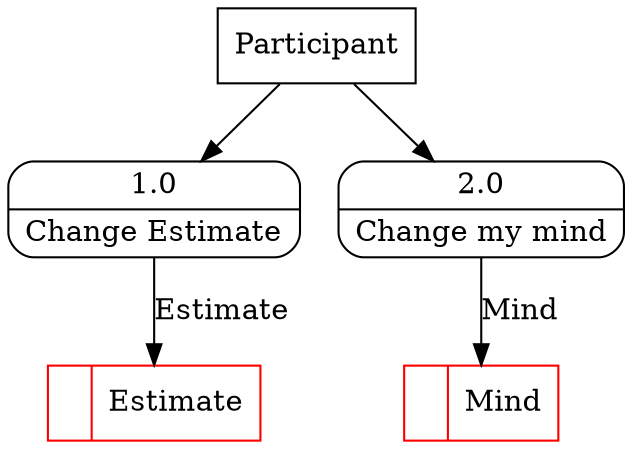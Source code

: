 digraph dfd2{ 
node[shape=record]
200 [label="<f0>  |<f1> Estimate " color=red];
201 [label="Participant" shape=box];
202 [label="{<f0> 1.0|<f1> Change Estimate }" shape=Mrecord];
2 [label="{<f0> 2.0|<f1> Change my mind }" shape=Mrecord];
201 -> 2
1001 [label="<f0>  |<f1> Mind " color=red];
2 -> 1001 [label="Mind"]
201 -> 202
202 -> 200 [label="Estimate"]
}